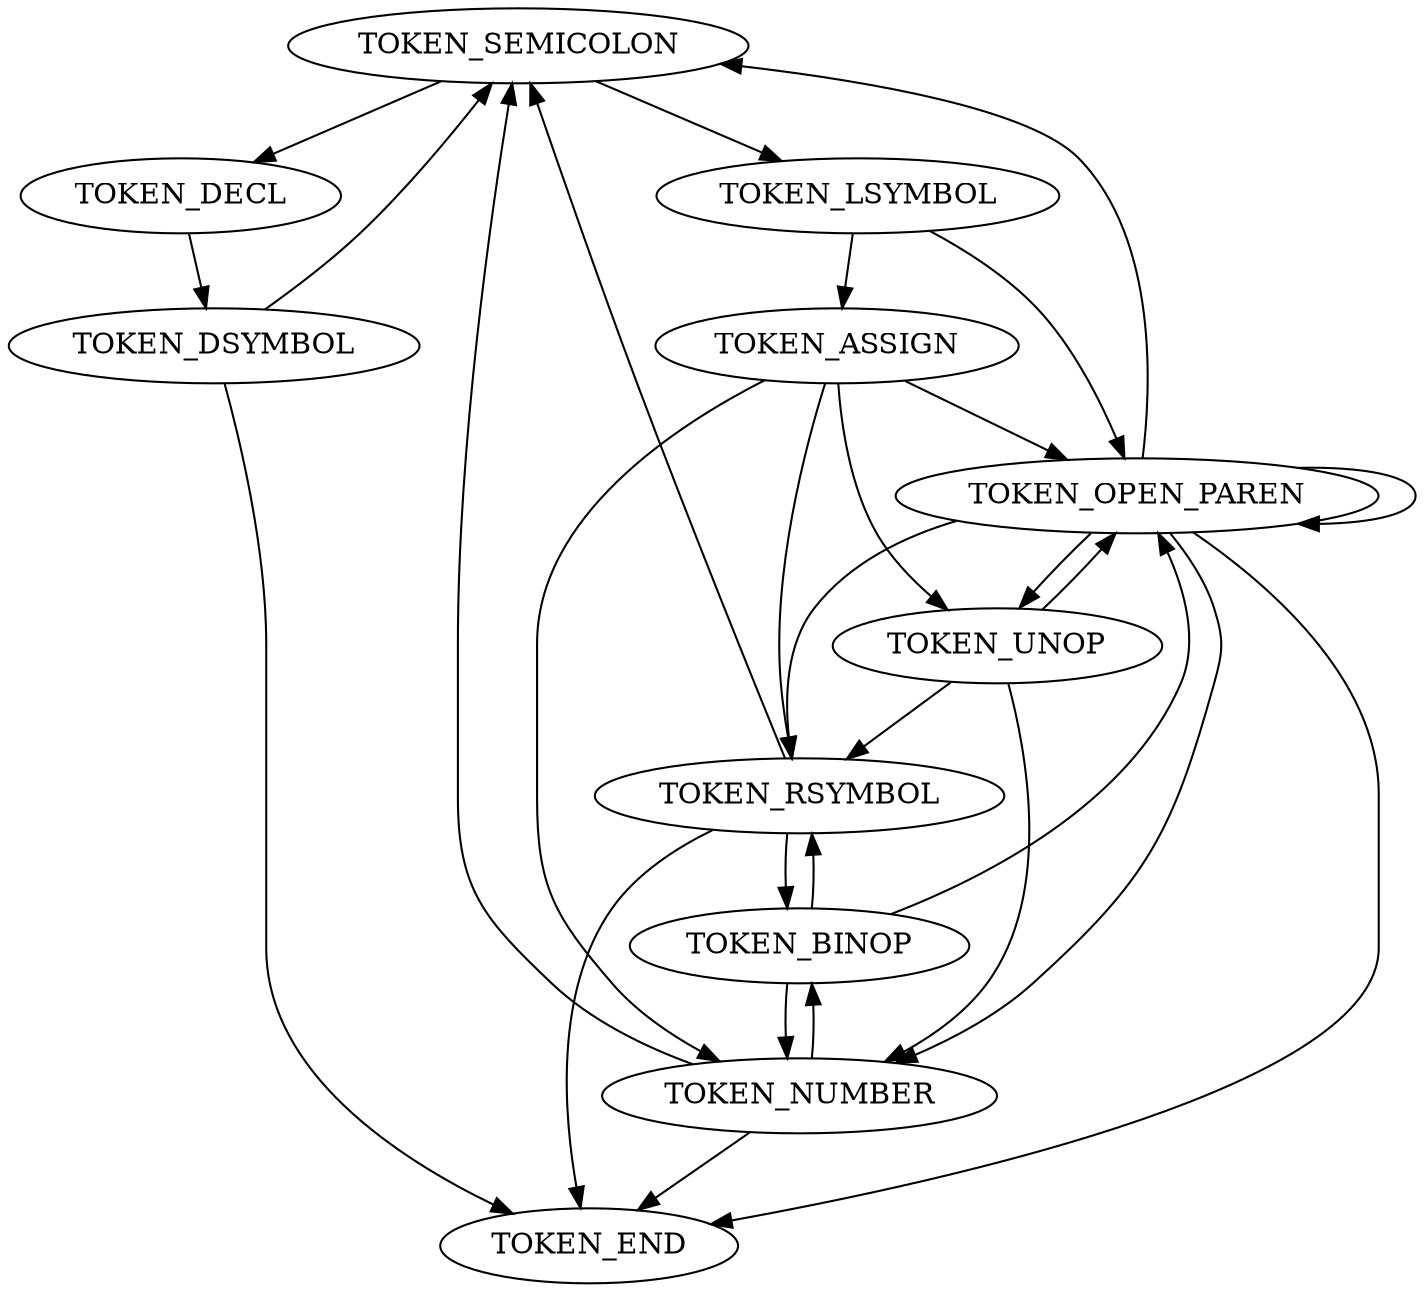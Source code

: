 digraph G {
    // the begining of a statement, lsymbol represents the assigned variable or a function 
    "TOKEN_SEMICOLON" -> "TOKEN_LSYMBOL";
    "TOKEN_SEMICOLON" -> "TOKEN_DECL";
    
    // a declaration, the declared symbol is dsymbol
    "TOKEN_DECL" -> "TOKEN_DSYMBOL" -> "TOKEN_SEMICOLON";
    
    // a lsymbol is at the start of an assign or a function call
    "TOKEN_LSYMBOL" -> "TOKEN_ASSIGN";
    "TOKEN_LSYMBOL" -> "TOKEN_OPEN_PAREN";
    
    // an expression is the rhs of assign
    // expressions must start with '(', symbol or number
    "TOKEN_ASSIGN" -> "TOKEN_OPEN_PAREN";
    "TOKEN_ASSIGN" -> "TOKEN_RSYMBOL";
    "TOKEN_ASSIGN" -> "TOKEN_NUMBER";
    "TOKEN_ASSIGN" -> "TOKEN_UNOP";
    
    // '(' is followed by an expression
    "TOKEN_UNOP" -> "TOKEN_OPEN_PAREN";
    "TOKEN_UNOP" -> "TOKEN_RSYMBOL";
    "TOKEN_UNOP" -> "TOKEN_NUMBER";
    
    // '(' is followed by an expression
    "TOKEN_OPEN_PAREN" -> "TOKEN_OPEN_PAREN";
    "TOKEN_OPEN_PAREN" -> "TOKEN_RSYMBOL";
    "TOKEN_OPEN_PAREN" -> "TOKEN_NUMBER";
    "TOKEN_OPEN_PAREN" -> "TOKEN_UNOP";
    
    // a rsymbol or number is followed by a binop
    "TOKEN_RSYMBOL" -> "TOKEN_BINOP";
    "TOKEN_NUMBER" -> "TOKEN_BINOP";
    
    // a binop is followed by an expression (cannot start with an unary op)
    "TOKEN_BINOP" -> "TOKEN_OPEN_PAREN";
    "TOKEN_BINOP" -> "TOKEN_RSYMBOL";
    "TOKEN_BINOP" -> "TOKEN_NUMBER";
    
    "TOKEN_OPEN_PAREN" -> "TOKEN_SEMICOLON";
    "TOKEN_RSYMBOL" -> "TOKEN_SEMICOLON";
    "TOKEN_NUMBER" -> "TOKEN_SEMICOLON";
    
    
    "TOKEN_OPEN_PAREN" -> "TOKEN_END";
    "TOKEN_RSYMBOL" -> "TOKEN_END";
    "TOKEN_NUMBER" -> "TOKEN_END";
    "TOKEN_DSYMBOL" -> "TOKEN_END";
}